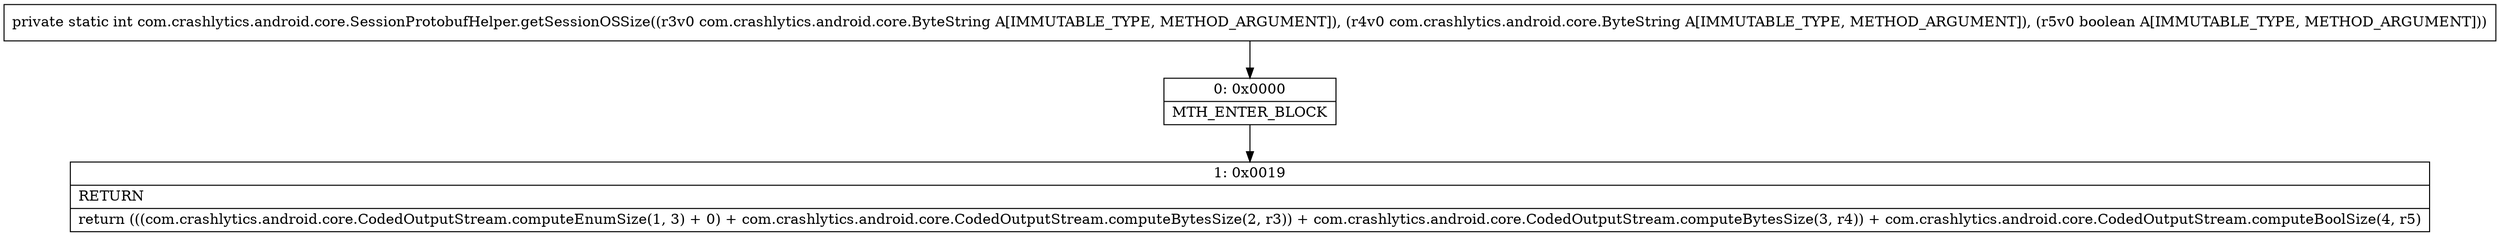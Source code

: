 digraph "CFG forcom.crashlytics.android.core.SessionProtobufHelper.getSessionOSSize(Lcom\/crashlytics\/android\/core\/ByteString;Lcom\/crashlytics\/android\/core\/ByteString;Z)I" {
Node_0 [shape=record,label="{0\:\ 0x0000|MTH_ENTER_BLOCK\l}"];
Node_1 [shape=record,label="{1\:\ 0x0019|RETURN\l|return (((com.crashlytics.android.core.CodedOutputStream.computeEnumSize(1, 3) + 0) + com.crashlytics.android.core.CodedOutputStream.computeBytesSize(2, r3)) + com.crashlytics.android.core.CodedOutputStream.computeBytesSize(3, r4)) + com.crashlytics.android.core.CodedOutputStream.computeBoolSize(4, r5)\l}"];
MethodNode[shape=record,label="{private static int com.crashlytics.android.core.SessionProtobufHelper.getSessionOSSize((r3v0 com.crashlytics.android.core.ByteString A[IMMUTABLE_TYPE, METHOD_ARGUMENT]), (r4v0 com.crashlytics.android.core.ByteString A[IMMUTABLE_TYPE, METHOD_ARGUMENT]), (r5v0 boolean A[IMMUTABLE_TYPE, METHOD_ARGUMENT])) }"];
MethodNode -> Node_0;
Node_0 -> Node_1;
}

